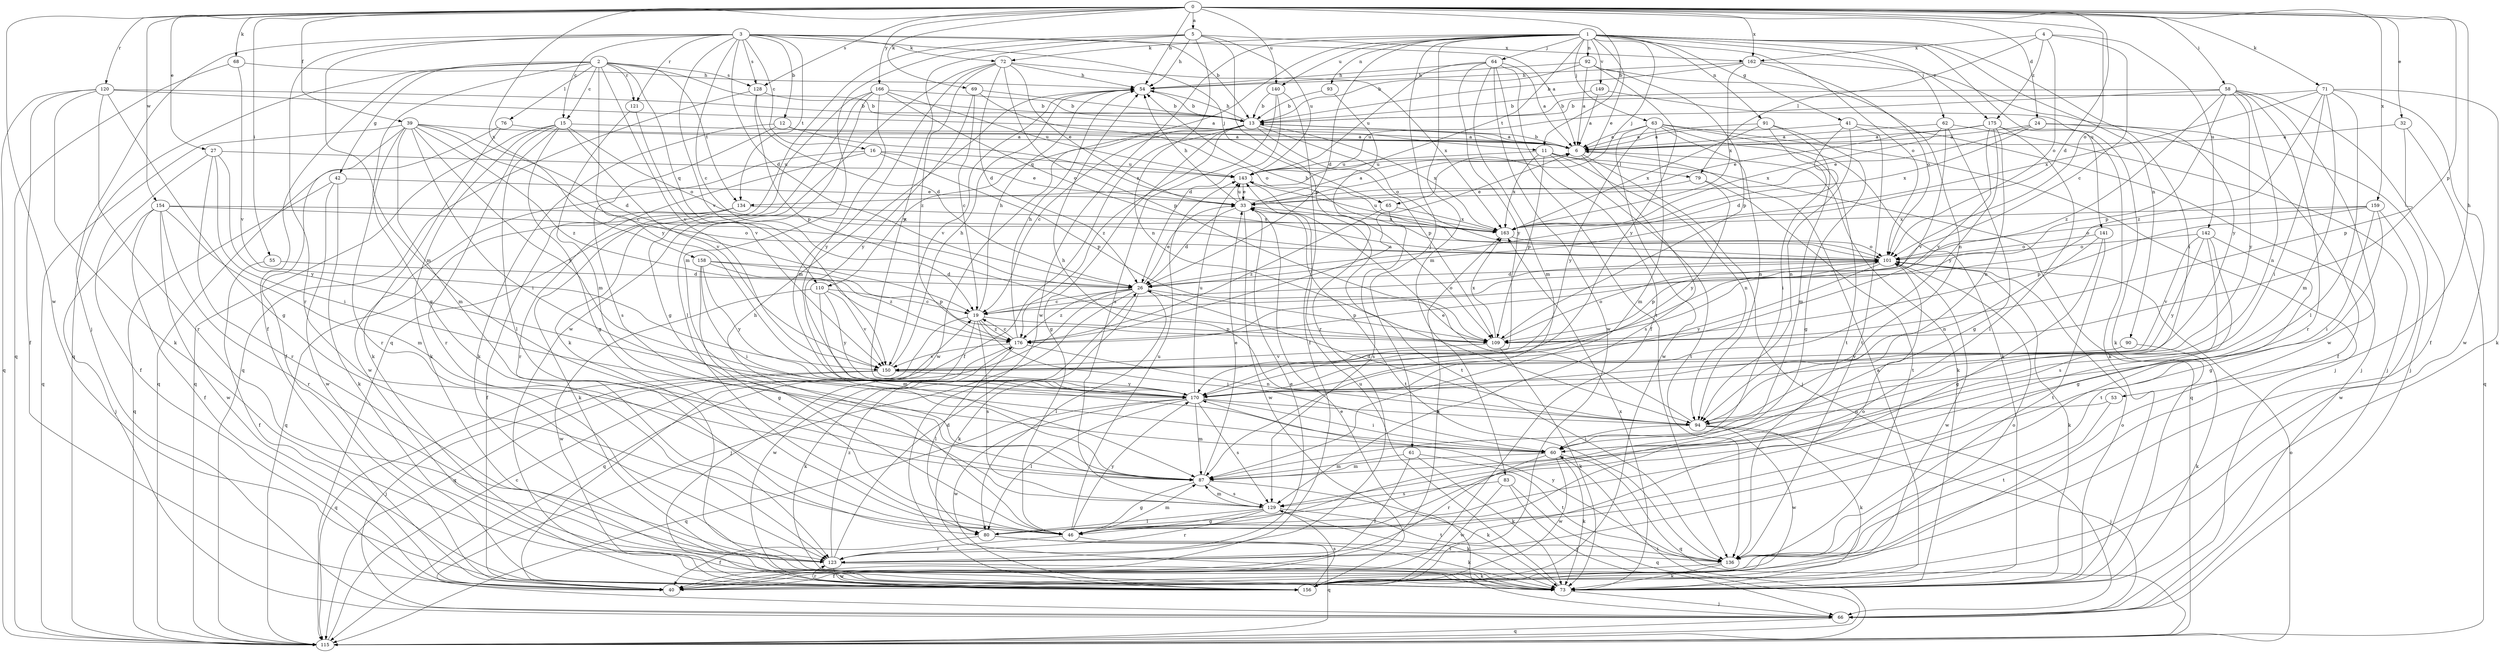 strict digraph  {
0;
1;
2;
3;
4;
5;
6;
11;
12;
13;
15;
16;
19;
24;
26;
27;
32;
33;
39;
40;
41;
42;
46;
53;
54;
55;
58;
60;
61;
62;
63;
64;
65;
66;
68;
69;
71;
72;
73;
76;
79;
80;
83;
87;
90;
91;
92;
93;
94;
101;
109;
110;
115;
120;
121;
123;
128;
129;
134;
136;
140;
141;
142;
143;
149;
150;
154;
156;
158;
159;
162;
163;
166;
170;
175;
176;
0 -> 5  [label=a];
0 -> 11  [label=b];
0 -> 24  [label=d];
0 -> 26  [label=d];
0 -> 27  [label=e];
0 -> 32  [label=e];
0 -> 39  [label=f];
0 -> 53  [label=h];
0 -> 54  [label=h];
0 -> 55  [label=i];
0 -> 58  [label=i];
0 -> 68  [label=k];
0 -> 69  [label=k];
0 -> 71  [label=k];
0 -> 101  [label=o];
0 -> 109  [label=p];
0 -> 120  [label=r];
0 -> 128  [label=s];
0 -> 140  [label=u];
0 -> 154  [label=w];
0 -> 156  [label=w];
0 -> 158  [label=x];
0 -> 159  [label=x];
0 -> 162  [label=x];
0 -> 166  [label=y];
1 -> 26  [label=d];
1 -> 33  [label=e];
1 -> 41  [label=g];
1 -> 60  [label=i];
1 -> 61  [label=j];
1 -> 62  [label=j];
1 -> 63  [label=j];
1 -> 64  [label=j];
1 -> 65  [label=j];
1 -> 72  [label=k];
1 -> 83  [label=m];
1 -> 90  [label=n];
1 -> 91  [label=n];
1 -> 92  [label=n];
1 -> 93  [label=n];
1 -> 101  [label=o];
1 -> 110  [label=q];
1 -> 134  [label=t];
1 -> 140  [label=u];
1 -> 141  [label=u];
1 -> 149  [label=v];
1 -> 156  [label=w];
1 -> 175  [label=z];
2 -> 11  [label=b];
2 -> 15  [label=c];
2 -> 40  [label=f];
2 -> 42  [label=g];
2 -> 46  [label=g];
2 -> 76  [label=l];
2 -> 110  [label=q];
2 -> 115  [label=q];
2 -> 121  [label=r];
2 -> 128  [label=s];
2 -> 134  [label=t];
2 -> 150  [label=v];
2 -> 170  [label=y];
3 -> 6  [label=a];
3 -> 12  [label=b];
3 -> 13  [label=b];
3 -> 15  [label=c];
3 -> 16  [label=c];
3 -> 19  [label=c];
3 -> 26  [label=d];
3 -> 65  [label=j];
3 -> 66  [label=j];
3 -> 72  [label=k];
3 -> 87  [label=m];
3 -> 121  [label=r];
3 -> 123  [label=r];
3 -> 128  [label=s];
3 -> 134  [label=t];
3 -> 150  [label=v];
4 -> 19  [label=c];
4 -> 79  [label=l];
4 -> 101  [label=o];
4 -> 142  [label=u];
4 -> 162  [label=x];
4 -> 175  [label=z];
5 -> 54  [label=h];
5 -> 87  [label=m];
5 -> 94  [label=n];
5 -> 109  [label=p];
5 -> 115  [label=q];
5 -> 143  [label=u];
5 -> 162  [label=x];
5 -> 170  [label=y];
6 -> 13  [label=b];
6 -> 66  [label=j];
6 -> 73  [label=k];
6 -> 129  [label=s];
6 -> 143  [label=u];
11 -> 79  [label=l];
11 -> 94  [label=n];
11 -> 109  [label=p];
11 -> 115  [label=q];
11 -> 136  [label=t];
11 -> 143  [label=u];
11 -> 163  [label=x];
12 -> 6  [label=a];
12 -> 73  [label=k];
12 -> 129  [label=s];
12 -> 163  [label=x];
13 -> 6  [label=a];
13 -> 19  [label=c];
13 -> 40  [label=f];
13 -> 46  [label=g];
13 -> 54  [label=h];
13 -> 101  [label=o];
13 -> 109  [label=p];
13 -> 156  [label=w];
13 -> 163  [label=x];
13 -> 176  [label=z];
15 -> 6  [label=a];
15 -> 46  [label=g];
15 -> 73  [label=k];
15 -> 80  [label=l];
15 -> 101  [label=o];
15 -> 115  [label=q];
15 -> 123  [label=r];
15 -> 150  [label=v];
16 -> 33  [label=e];
16 -> 109  [label=p];
16 -> 123  [label=r];
16 -> 143  [label=u];
16 -> 156  [label=w];
19 -> 54  [label=h];
19 -> 60  [label=i];
19 -> 101  [label=o];
19 -> 109  [label=p];
19 -> 115  [label=q];
19 -> 129  [label=s];
19 -> 156  [label=w];
19 -> 176  [label=z];
24 -> 6  [label=a];
24 -> 33  [label=e];
24 -> 40  [label=f];
24 -> 66  [label=j];
24 -> 163  [label=x];
26 -> 19  [label=c];
26 -> 33  [label=e];
26 -> 66  [label=j];
26 -> 73  [label=k];
26 -> 80  [label=l];
26 -> 109  [label=p];
26 -> 115  [label=q];
26 -> 176  [label=z];
27 -> 40  [label=f];
27 -> 60  [label=i];
27 -> 123  [label=r];
27 -> 143  [label=u];
27 -> 170  [label=y];
32 -> 6  [label=a];
32 -> 109  [label=p];
32 -> 115  [label=q];
33 -> 6  [label=a];
33 -> 26  [label=d];
33 -> 54  [label=h];
33 -> 136  [label=t];
33 -> 143  [label=u];
33 -> 156  [label=w];
33 -> 163  [label=x];
39 -> 6  [label=a];
39 -> 19  [label=c];
39 -> 26  [label=d];
39 -> 40  [label=f];
39 -> 60  [label=i];
39 -> 87  [label=m];
39 -> 115  [label=q];
39 -> 123  [label=r];
39 -> 170  [label=y];
39 -> 176  [label=z];
40 -> 101  [label=o];
40 -> 163  [label=x];
41 -> 6  [label=a];
41 -> 26  [label=d];
41 -> 66  [label=j];
41 -> 94  [label=n];
41 -> 136  [label=t];
42 -> 33  [label=e];
42 -> 73  [label=k];
42 -> 115  [label=q];
42 -> 156  [label=w];
46 -> 54  [label=h];
46 -> 87  [label=m];
46 -> 115  [label=q];
46 -> 123  [label=r];
46 -> 143  [label=u];
46 -> 170  [label=y];
53 -> 94  [label=n];
53 -> 136  [label=t];
54 -> 13  [label=b];
54 -> 150  [label=v];
55 -> 26  [label=d];
55 -> 40  [label=f];
58 -> 13  [label=b];
58 -> 40  [label=f];
58 -> 94  [label=n];
58 -> 109  [label=p];
58 -> 123  [label=r];
58 -> 143  [label=u];
58 -> 156  [label=w];
58 -> 170  [label=y];
58 -> 176  [label=z];
60 -> 73  [label=k];
60 -> 87  [label=m];
60 -> 115  [label=q];
60 -> 123  [label=r];
60 -> 156  [label=w];
61 -> 40  [label=f];
61 -> 73  [label=k];
61 -> 87  [label=m];
61 -> 136  [label=t];
62 -> 6  [label=a];
62 -> 46  [label=g];
62 -> 66  [label=j];
62 -> 150  [label=v];
62 -> 163  [label=x];
63 -> 6  [label=a];
63 -> 66  [label=j];
63 -> 73  [label=k];
63 -> 87  [label=m];
63 -> 94  [label=n];
63 -> 136  [label=t];
63 -> 156  [label=w];
63 -> 170  [label=y];
64 -> 6  [label=a];
64 -> 40  [label=f];
64 -> 54  [label=h];
64 -> 87  [label=m];
64 -> 136  [label=t];
64 -> 143  [label=u];
64 -> 156  [label=w];
64 -> 170  [label=y];
65 -> 129  [label=s];
65 -> 163  [label=x];
65 -> 176  [label=z];
66 -> 33  [label=e];
66 -> 115  [label=q];
68 -> 54  [label=h];
68 -> 115  [label=q];
68 -> 150  [label=v];
69 -> 13  [label=b];
69 -> 19  [label=c];
69 -> 101  [label=o];
69 -> 170  [label=y];
71 -> 13  [label=b];
71 -> 60  [label=i];
71 -> 73  [label=k];
71 -> 80  [label=l];
71 -> 87  [label=m];
71 -> 156  [label=w];
71 -> 163  [label=x];
71 -> 176  [label=z];
72 -> 26  [label=d];
72 -> 33  [label=e];
72 -> 54  [label=h];
72 -> 87  [label=m];
72 -> 109  [label=p];
72 -> 156  [label=w];
72 -> 163  [label=x];
72 -> 176  [label=z];
73 -> 6  [label=a];
73 -> 66  [label=j];
73 -> 101  [label=o];
73 -> 143  [label=u];
73 -> 163  [label=x];
76 -> 6  [label=a];
76 -> 73  [label=k];
76 -> 115  [label=q];
79 -> 33  [label=e];
79 -> 136  [label=t];
79 -> 170  [label=y];
80 -> 40  [label=f];
80 -> 73  [label=k];
80 -> 136  [label=t];
83 -> 66  [label=j];
83 -> 115  [label=q];
83 -> 129  [label=s];
83 -> 156  [label=w];
87 -> 33  [label=e];
87 -> 46  [label=g];
87 -> 73  [label=k];
87 -> 129  [label=s];
90 -> 73  [label=k];
90 -> 150  [label=v];
91 -> 6  [label=a];
91 -> 46  [label=g];
91 -> 60  [label=i];
91 -> 87  [label=m];
91 -> 163  [label=x];
92 -> 6  [label=a];
92 -> 13  [label=b];
92 -> 54  [label=h];
92 -> 94  [label=n];
92 -> 109  [label=p];
92 -> 170  [label=y];
93 -> 13  [label=b];
93 -> 123  [label=r];
94 -> 26  [label=d];
94 -> 33  [label=e];
94 -> 54  [label=h];
94 -> 60  [label=i];
94 -> 66  [label=j];
94 -> 73  [label=k];
94 -> 156  [label=w];
101 -> 26  [label=d];
101 -> 54  [label=h];
101 -> 73  [label=k];
101 -> 109  [label=p];
101 -> 156  [label=w];
101 -> 170  [label=y];
109 -> 73  [label=k];
109 -> 101  [label=o];
109 -> 150  [label=v];
109 -> 163  [label=x];
110 -> 19  [label=c];
110 -> 87  [label=m];
110 -> 150  [label=v];
110 -> 156  [label=w];
110 -> 170  [label=y];
115 -> 19  [label=c];
115 -> 60  [label=i];
115 -> 101  [label=o];
120 -> 6  [label=a];
120 -> 13  [label=b];
120 -> 40  [label=f];
120 -> 46  [label=g];
120 -> 73  [label=k];
120 -> 115  [label=q];
120 -> 123  [label=r];
121 -> 87  [label=m];
121 -> 150  [label=v];
123 -> 26  [label=d];
123 -> 33  [label=e];
123 -> 73  [label=k];
123 -> 101  [label=o];
123 -> 156  [label=w];
123 -> 176  [label=z];
128 -> 13  [label=b];
128 -> 26  [label=d];
128 -> 109  [label=p];
128 -> 115  [label=q];
129 -> 46  [label=g];
129 -> 73  [label=k];
129 -> 80  [label=l];
129 -> 87  [label=m];
129 -> 123  [label=r];
129 -> 136  [label=t];
134 -> 40  [label=f];
134 -> 73  [label=k];
134 -> 115  [label=q];
134 -> 163  [label=x];
136 -> 40  [label=f];
136 -> 73  [label=k];
136 -> 170  [label=y];
140 -> 13  [label=b];
140 -> 26  [label=d];
140 -> 40  [label=f];
140 -> 129  [label=s];
141 -> 46  [label=g];
141 -> 94  [label=n];
141 -> 101  [label=o];
141 -> 136  [label=t];
142 -> 46  [label=g];
142 -> 101  [label=o];
142 -> 129  [label=s];
142 -> 136  [label=t];
142 -> 150  [label=v];
142 -> 170  [label=y];
143 -> 33  [label=e];
143 -> 136  [label=t];
149 -> 6  [label=a];
149 -> 13  [label=b];
149 -> 73  [label=k];
150 -> 54  [label=h];
150 -> 66  [label=j];
150 -> 115  [label=q];
150 -> 170  [label=y];
154 -> 40  [label=f];
154 -> 66  [label=j];
154 -> 87  [label=m];
154 -> 101  [label=o];
154 -> 123  [label=r];
154 -> 156  [label=w];
154 -> 163  [label=x];
156 -> 123  [label=r];
156 -> 129  [label=s];
158 -> 26  [label=d];
158 -> 46  [label=g];
158 -> 60  [label=i];
158 -> 109  [label=p];
158 -> 170  [label=y];
158 -> 176  [label=z];
159 -> 46  [label=g];
159 -> 60  [label=i];
159 -> 101  [label=o];
159 -> 109  [label=p];
159 -> 156  [label=w];
159 -> 163  [label=x];
162 -> 13  [label=b];
162 -> 54  [label=h];
162 -> 101  [label=o];
162 -> 163  [label=x];
162 -> 170  [label=y];
163 -> 101  [label=o];
163 -> 143  [label=u];
166 -> 13  [label=b];
166 -> 46  [label=g];
166 -> 73  [label=k];
166 -> 80  [label=l];
166 -> 101  [label=o];
166 -> 143  [label=u];
166 -> 170  [label=y];
170 -> 60  [label=i];
170 -> 80  [label=l];
170 -> 87  [label=m];
170 -> 94  [label=n];
170 -> 115  [label=q];
170 -> 129  [label=s];
170 -> 143  [label=u];
170 -> 156  [label=w];
175 -> 6  [label=a];
175 -> 33  [label=e];
175 -> 73  [label=k];
175 -> 80  [label=l];
175 -> 94  [label=n];
175 -> 150  [label=v];
175 -> 170  [label=y];
176 -> 6  [label=a];
176 -> 19  [label=c];
176 -> 54  [label=h];
176 -> 73  [label=k];
176 -> 80  [label=l];
176 -> 94  [label=n];
176 -> 150  [label=v];
}
